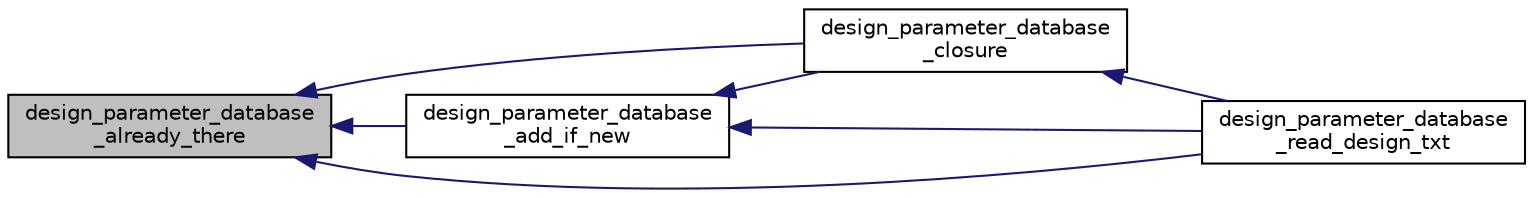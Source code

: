 digraph "design_parameter_database_already_there"
{
  edge [fontname="Helvetica",fontsize="10",labelfontname="Helvetica",labelfontsize="10"];
  node [fontname="Helvetica",fontsize="10",shape=record];
  rankdir="LR";
  Node2779 [label="design_parameter_database\l_already_there",height=0.2,width=0.4,color="black", fillcolor="grey75", style="filled", fontcolor="black"];
  Node2779 -> Node2780 [dir="back",color="midnightblue",fontsize="10",style="solid",fontname="Helvetica"];
  Node2780 [label="design_parameter_database\l_add_if_new",height=0.2,width=0.4,color="black", fillcolor="white", style="filled",URL="$d9/d60/discreta_8h.html#afab003d450b51bb6c988b57c3451f535"];
  Node2780 -> Node2781 [dir="back",color="midnightblue",fontsize="10",style="solid",fontname="Helvetica"];
  Node2781 [label="design_parameter_database\l_closure",height=0.2,width=0.4,color="black", fillcolor="white", style="filled",URL="$d9/d60/discreta_8h.html#a311d21856b33e2872f1d686c191b0003"];
  Node2781 -> Node2782 [dir="back",color="midnightblue",fontsize="10",style="solid",fontname="Helvetica"];
  Node2782 [label="design_parameter_database\l_read_design_txt",height=0.2,width=0.4,color="black", fillcolor="white", style="filled",URL="$d9/d60/discreta_8h.html#ac12f39c2d57b543c801c36d26f237ac7"];
  Node2780 -> Node2782 [dir="back",color="midnightblue",fontsize="10",style="solid",fontname="Helvetica"];
  Node2779 -> Node2781 [dir="back",color="midnightblue",fontsize="10",style="solid",fontname="Helvetica"];
  Node2779 -> Node2782 [dir="back",color="midnightblue",fontsize="10",style="solid",fontname="Helvetica"];
}
